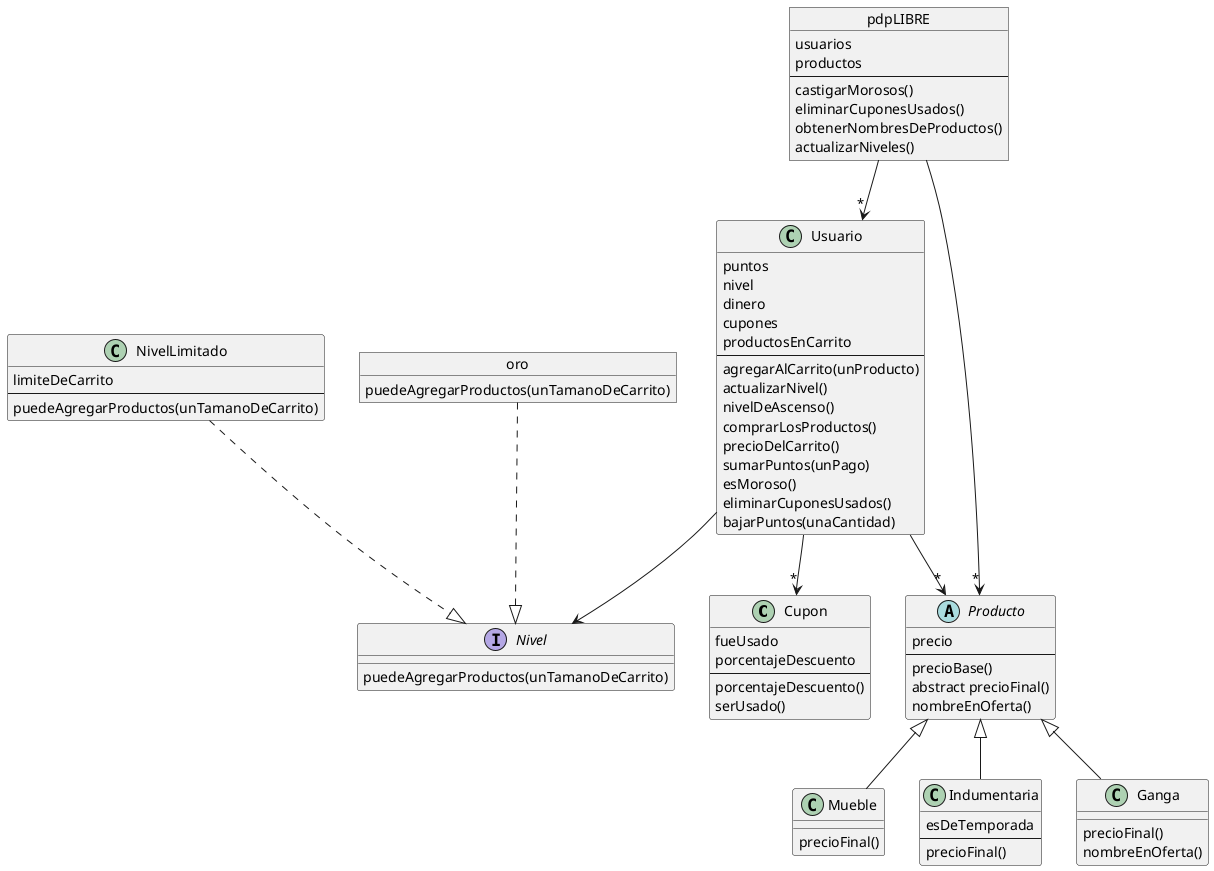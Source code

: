 @startuml diagramaDelCodigo

class Cupon { 
fueUsado
porcentajeDescuento
--
porcentajeDescuento()
serUsado()
} 

class NivelLimitado { 
limiteDeCarrito
--
puedeAgregarProductos(unTamanoDeCarrito)
} 

interface Nivel{
    puedeAgregarProductos(unTamanoDeCarrito)
}

object oro { 
puedeAgregarProductos(unTamanoDeCarrito)
} 

object pdpLIBRE { 
usuarios
productos
--
castigarMorosos()
eliminarCuponesUsados()
obtenerNombresDeProductos()
actualizarNiveles()
} 

abstract class Producto { 
precio
--
precioBase()
abstract precioFinal()
nombreEnOferta()
}

class Mueble extends Producto{
precioFinal()
} 

class Indumentaria extends Producto { 
esDeTemporada
--
precioFinal()
} 

class Ganga extends Producto{ 
precioFinal()
nombreEnOferta()
} 

class Usuario { 
puntos
nivel
dinero
cupones
productosEnCarrito
--
agregarAlCarrito(unProducto)
actualizarNivel()
nivelDeAscenso()
comprarLosProductos()
precioDelCarrito()
sumarPuntos(unPago)
esMoroso()
eliminarCuponesUsados()
bajarPuntos(unaCantidad)
} 

Usuario --> "*" Cupon
Usuario --> "*" Producto
Usuario --> Nivel
pdpLIBRE--> "*" Producto
pdpLIBRE --> "*" Usuario
NivelLimitado .d.|> Nivel
oro .d.|> Nivel
@enduml